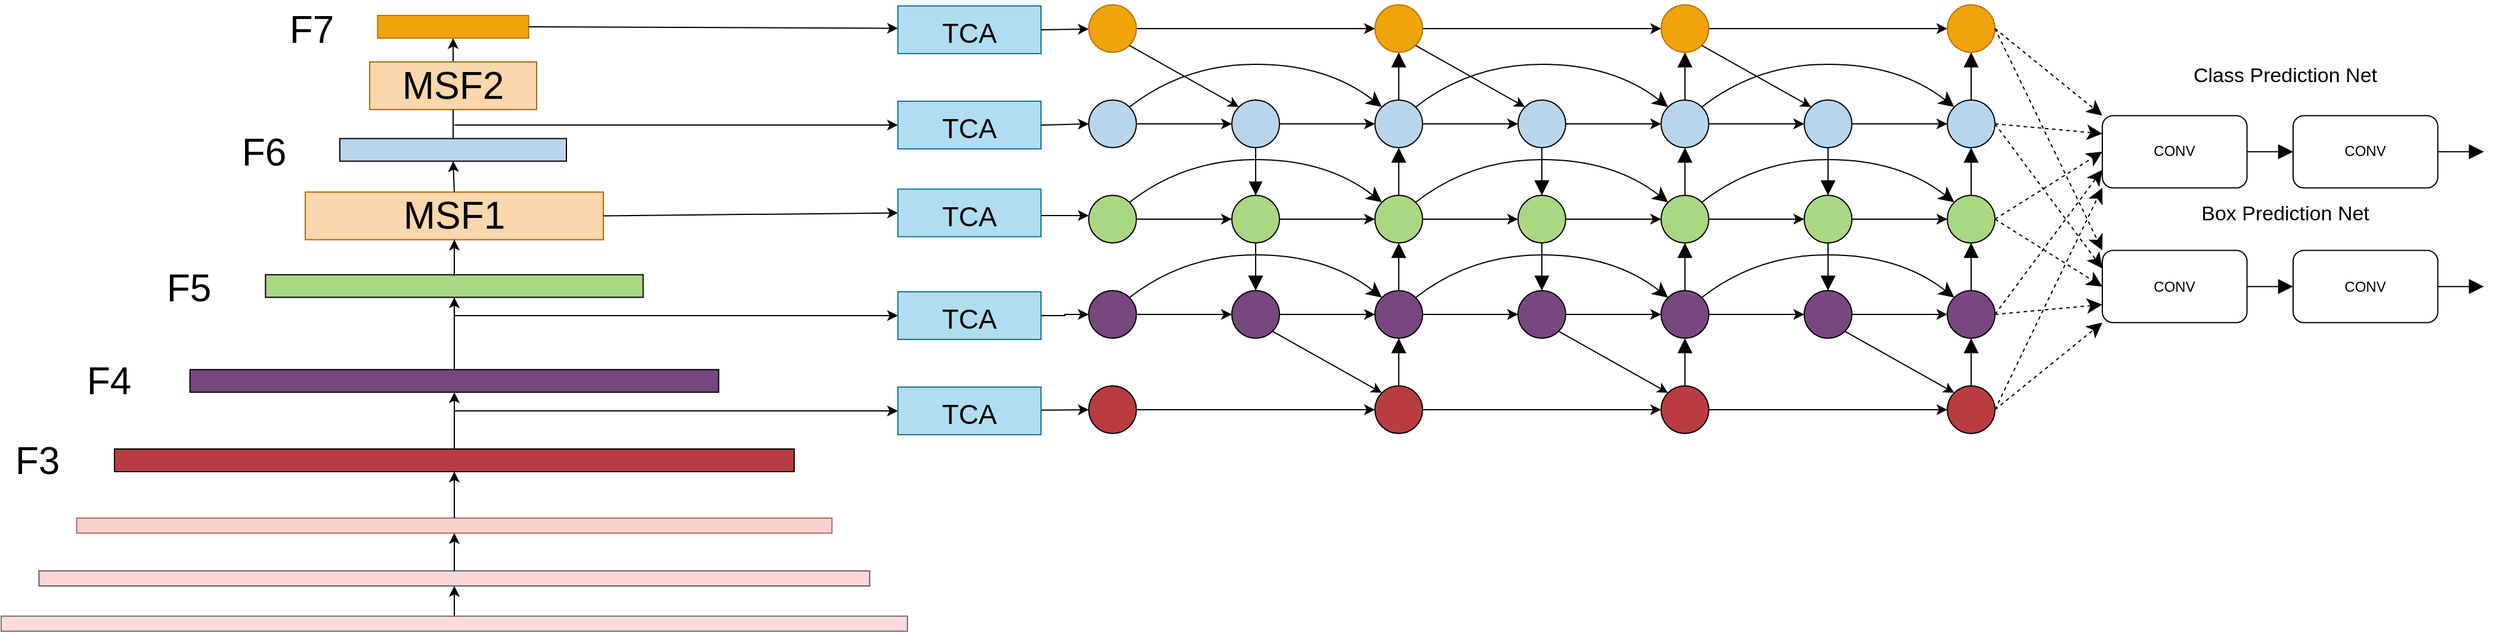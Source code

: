 <mxfile version="20.3.0" type="github">
  <diagram id="Q1lbnIge8eEQH-9hfLG9" name="第 1 页">
    <mxGraphModel dx="2391" dy="936" grid="1" gridSize="10" guides="1" tooltips="1" connect="1" arrows="1" fold="1" page="1" pageScale="1" pageWidth="827" pageHeight="1169" math="0" shadow="0">
      <root>
        <mxCell id="0" />
        <mxCell id="1" parent="0" />
        <mxCell id="cvBlU5H9bP7NT6LMKIig-16" style="edgeStyle=orthogonalEdgeStyle;rounded=0;orthogonalLoop=1;jettySize=auto;html=1;exitX=1;exitY=0.5;exitDx=0;exitDy=0;entryX=0;entryY=0.5;entryDx=0;entryDy=0;" parent="1" source="nWclfOt-MqA_zXtuq-44-1" target="nWclfOt-MqA_zXtuq-44-11" edge="1">
          <mxGeometry relative="1" as="geometry" />
        </mxCell>
        <mxCell id="nWclfOt-MqA_zXtuq-44-1" value="" style="ellipse;whiteSpace=wrap;html=1;aspect=fixed;fillColor=#f0a30a;fontColor=#000000;strokeColor=#BD7000;" parent="1" vertex="1">
          <mxGeometry x="372" y="143" width="40" height="40" as="geometry" />
        </mxCell>
        <mxCell id="cvBlU5H9bP7NT6LMKIig-19" style="edgeStyle=orthogonalEdgeStyle;rounded=0;orthogonalLoop=1;jettySize=auto;html=1;exitX=1;exitY=0.5;exitDx=0;exitDy=0;entryX=0;entryY=0.5;entryDx=0;entryDy=0;" parent="1" source="nWclfOt-MqA_zXtuq-44-2" target="nWclfOt-MqA_zXtuq-44-7" edge="1">
          <mxGeometry relative="1" as="geometry" />
        </mxCell>
        <mxCell id="nWclfOt-MqA_zXtuq-44-2" value="" style="ellipse;whiteSpace=wrap;html=1;aspect=fixed;fillColor=#B9D5EC;" parent="1" vertex="1">
          <mxGeometry x="372" y="223" width="40" height="40" as="geometry" />
        </mxCell>
        <mxCell id="cvBlU5H9bP7NT6LMKIig-25" style="edgeStyle=orthogonalEdgeStyle;rounded=0;orthogonalLoop=1;jettySize=auto;html=1;exitX=1;exitY=0.5;exitDx=0;exitDy=0;entryX=0;entryY=0.5;entryDx=0;entryDy=0;" parent="1" source="nWclfOt-MqA_zXtuq-44-3" target="nWclfOt-MqA_zXtuq-44-8" edge="1">
          <mxGeometry relative="1" as="geometry" />
        </mxCell>
        <mxCell id="nWclfOt-MqA_zXtuq-44-3" value="" style="ellipse;whiteSpace=wrap;html=1;aspect=fixed;fillColor=#ABD682;" parent="1" vertex="1">
          <mxGeometry x="372" y="303" width="40" height="40" as="geometry" />
        </mxCell>
        <mxCell id="cvBlU5H9bP7NT6LMKIig-31" style="edgeStyle=orthogonalEdgeStyle;rounded=0;orthogonalLoop=1;jettySize=auto;html=1;exitX=1;exitY=0.5;exitDx=0;exitDy=0;entryX=0;entryY=0.5;entryDx=0;entryDy=0;" parent="1" source="nWclfOt-MqA_zXtuq-44-4" target="nWclfOt-MqA_zXtuq-44-9" edge="1">
          <mxGeometry relative="1" as="geometry" />
        </mxCell>
        <mxCell id="nWclfOt-MqA_zXtuq-44-4" value="" style="ellipse;whiteSpace=wrap;html=1;aspect=fixed;fillColor=#78477F;" parent="1" vertex="1">
          <mxGeometry x="372" y="383" width="40" height="40" as="geometry" />
        </mxCell>
        <mxCell id="cvBlU5H9bP7NT6LMKIig-37" style="edgeStyle=orthogonalEdgeStyle;rounded=0;orthogonalLoop=1;jettySize=auto;html=1;exitX=1;exitY=0.5;exitDx=0;exitDy=0;entryX=0;entryY=0.5;entryDx=0;entryDy=0;" parent="1" source="nWclfOt-MqA_zXtuq-44-5" target="nWclfOt-MqA_zXtuq-44-15" edge="1">
          <mxGeometry relative="1" as="geometry" />
        </mxCell>
        <mxCell id="nWclfOt-MqA_zXtuq-44-5" value="" style="ellipse;whiteSpace=wrap;html=1;aspect=fixed;fillColor=#B93C40;" parent="1" vertex="1">
          <mxGeometry x="372" y="463" width="40" height="40" as="geometry" />
        </mxCell>
        <mxCell id="cvBlU5H9bP7NT6LMKIig-20" style="edgeStyle=orthogonalEdgeStyle;rounded=0;orthogonalLoop=1;jettySize=auto;html=1;exitX=1;exitY=0.5;exitDx=0;exitDy=0;entryX=0;entryY=0.5;entryDx=0;entryDy=0;" parent="1" source="nWclfOt-MqA_zXtuq-44-7" target="nWclfOt-MqA_zXtuq-44-12" edge="1">
          <mxGeometry relative="1" as="geometry" />
        </mxCell>
        <mxCell id="cvBlU5H9bP7NT6LMKIig-43" style="edgeStyle=orthogonalEdgeStyle;rounded=0;orthogonalLoop=1;jettySize=auto;html=1;exitX=0.5;exitY=1;exitDx=0;exitDy=0;entryX=0.5;entryY=0;entryDx=0;entryDy=0;endArrow=block;endFill=1;endSize=9;" parent="1" source="nWclfOt-MqA_zXtuq-44-7" target="nWclfOt-MqA_zXtuq-44-8" edge="1">
          <mxGeometry relative="1" as="geometry" />
        </mxCell>
        <mxCell id="nWclfOt-MqA_zXtuq-44-7" value="" style="ellipse;whiteSpace=wrap;html=1;aspect=fixed;fillColor=#B9D5EC;" parent="1" vertex="1">
          <mxGeometry x="492" y="223" width="40" height="40" as="geometry" />
        </mxCell>
        <mxCell id="cvBlU5H9bP7NT6LMKIig-26" style="edgeStyle=orthogonalEdgeStyle;rounded=0;orthogonalLoop=1;jettySize=auto;html=1;exitX=1;exitY=0.5;exitDx=0;exitDy=0;entryX=0;entryY=0.5;entryDx=0;entryDy=0;" parent="1" source="nWclfOt-MqA_zXtuq-44-8" target="nWclfOt-MqA_zXtuq-44-13" edge="1">
          <mxGeometry relative="1" as="geometry" />
        </mxCell>
        <mxCell id="cvBlU5H9bP7NT6LMKIig-44" style="edgeStyle=orthogonalEdgeStyle;rounded=0;orthogonalLoop=1;jettySize=auto;html=1;exitX=0.5;exitY=1;exitDx=0;exitDy=0;entryX=0.5;entryY=0;entryDx=0;entryDy=0;endArrow=block;endFill=1;endSize=10;" parent="1" source="nWclfOt-MqA_zXtuq-44-8" target="nWclfOt-MqA_zXtuq-44-9" edge="1">
          <mxGeometry relative="1" as="geometry" />
        </mxCell>
        <mxCell id="nWclfOt-MqA_zXtuq-44-8" value="" style="ellipse;whiteSpace=wrap;html=1;aspect=fixed;fillColor=#ABD682;" parent="1" vertex="1">
          <mxGeometry x="492" y="303" width="40" height="40" as="geometry" />
        </mxCell>
        <mxCell id="cvBlU5H9bP7NT6LMKIig-32" style="edgeStyle=orthogonalEdgeStyle;rounded=0;orthogonalLoop=1;jettySize=auto;html=1;exitX=1;exitY=0.5;exitDx=0;exitDy=0;entryX=0;entryY=0.5;entryDx=0;entryDy=0;" parent="1" source="nWclfOt-MqA_zXtuq-44-9" target="nWclfOt-MqA_zXtuq-44-14" edge="1">
          <mxGeometry relative="1" as="geometry" />
        </mxCell>
        <mxCell id="nWclfOt-MqA_zXtuq-44-9" value="" style="ellipse;whiteSpace=wrap;html=1;aspect=fixed;fillColor=#78477F;" parent="1" vertex="1">
          <mxGeometry x="492" y="383" width="40" height="40" as="geometry" />
        </mxCell>
        <mxCell id="cvBlU5H9bP7NT6LMKIig-17" style="edgeStyle=orthogonalEdgeStyle;rounded=0;orthogonalLoop=1;jettySize=auto;html=1;exitX=1;exitY=0.5;exitDx=0;exitDy=0;entryX=0;entryY=0.5;entryDx=0;entryDy=0;" parent="1" source="nWclfOt-MqA_zXtuq-44-11" target="nWclfOt-MqA_zXtuq-44-21" edge="1">
          <mxGeometry relative="1" as="geometry" />
        </mxCell>
        <mxCell id="nWclfOt-MqA_zXtuq-44-11" value="" style="ellipse;whiteSpace=wrap;html=1;aspect=fixed;fillColor=#f0a30a;fontColor=#000000;strokeColor=#BD7000;" parent="1" vertex="1">
          <mxGeometry x="612" y="143" width="40" height="40" as="geometry" />
        </mxCell>
        <mxCell id="cvBlU5H9bP7NT6LMKIig-21" style="edgeStyle=orthogonalEdgeStyle;rounded=0;orthogonalLoop=1;jettySize=auto;html=1;exitX=1;exitY=0.5;exitDx=0;exitDy=0;entryX=0;entryY=0.5;entryDx=0;entryDy=0;" parent="1" source="nWclfOt-MqA_zXtuq-44-12" target="nWclfOt-MqA_zXtuq-44-17" edge="1">
          <mxGeometry relative="1" as="geometry" />
        </mxCell>
        <mxCell id="cvBlU5H9bP7NT6LMKIig-62" style="edgeStyle=orthogonalEdgeStyle;rounded=0;orthogonalLoop=1;jettySize=auto;html=1;exitX=0.5;exitY=0;exitDx=0;exitDy=0;entryX=0.5;entryY=1;entryDx=0;entryDy=0;endArrow=block;endFill=1;endSize=10;" parent="1" source="nWclfOt-MqA_zXtuq-44-12" target="nWclfOt-MqA_zXtuq-44-11" edge="1">
          <mxGeometry relative="1" as="geometry" />
        </mxCell>
        <mxCell id="nWclfOt-MqA_zXtuq-44-12" value="" style="ellipse;whiteSpace=wrap;html=1;aspect=fixed;fillColor=#B9D5EC;" parent="1" vertex="1">
          <mxGeometry x="612" y="223" width="40" height="40" as="geometry" />
        </mxCell>
        <mxCell id="cvBlU5H9bP7NT6LMKIig-27" style="edgeStyle=orthogonalEdgeStyle;rounded=0;orthogonalLoop=1;jettySize=auto;html=1;exitX=1;exitY=0.5;exitDx=0;exitDy=0;entryX=0;entryY=0.5;entryDx=0;entryDy=0;" parent="1" source="nWclfOt-MqA_zXtuq-44-13" target="nWclfOt-MqA_zXtuq-44-18" edge="1">
          <mxGeometry relative="1" as="geometry" />
        </mxCell>
        <mxCell id="cvBlU5H9bP7NT6LMKIig-63" style="edgeStyle=orthogonalEdgeStyle;rounded=0;orthogonalLoop=1;jettySize=auto;html=1;exitX=0.5;exitY=0;exitDx=0;exitDy=0;entryX=0.5;entryY=1;entryDx=0;entryDy=0;endArrow=block;endFill=1;endSize=10;" parent="1" source="nWclfOt-MqA_zXtuq-44-13" target="nWclfOt-MqA_zXtuq-44-12" edge="1">
          <mxGeometry relative="1" as="geometry" />
        </mxCell>
        <mxCell id="nWclfOt-MqA_zXtuq-44-13" value="" style="ellipse;whiteSpace=wrap;html=1;aspect=fixed;fillColor=#ABD682;" parent="1" vertex="1">
          <mxGeometry x="612" y="303" width="40" height="40" as="geometry" />
        </mxCell>
        <mxCell id="cvBlU5H9bP7NT6LMKIig-33" style="edgeStyle=orthogonalEdgeStyle;rounded=0;orthogonalLoop=1;jettySize=auto;html=1;exitX=1;exitY=0.5;exitDx=0;exitDy=0;entryX=0;entryY=0.5;entryDx=0;entryDy=0;" parent="1" source="nWclfOt-MqA_zXtuq-44-14" target="nWclfOt-MqA_zXtuq-44-19" edge="1">
          <mxGeometry relative="1" as="geometry" />
        </mxCell>
        <mxCell id="cvBlU5H9bP7NT6LMKIig-64" style="edgeStyle=orthogonalEdgeStyle;rounded=0;orthogonalLoop=1;jettySize=auto;html=1;exitX=0.5;exitY=0;exitDx=0;exitDy=0;entryX=0.5;entryY=1;entryDx=0;entryDy=0;endArrow=block;endFill=1;endSize=10;" parent="1" source="nWclfOt-MqA_zXtuq-44-14" target="nWclfOt-MqA_zXtuq-44-13" edge="1">
          <mxGeometry relative="1" as="geometry" />
        </mxCell>
        <mxCell id="nWclfOt-MqA_zXtuq-44-14" value="" style="ellipse;whiteSpace=wrap;html=1;aspect=fixed;fillColor=#78477F;" parent="1" vertex="1">
          <mxGeometry x="612" y="383" width="40" height="40" as="geometry" />
        </mxCell>
        <mxCell id="cvBlU5H9bP7NT6LMKIig-38" style="edgeStyle=orthogonalEdgeStyle;rounded=0;orthogonalLoop=1;jettySize=auto;html=1;exitX=1;exitY=0.5;exitDx=0;exitDy=0;entryX=0;entryY=0.5;entryDx=0;entryDy=0;" parent="1" source="nWclfOt-MqA_zXtuq-44-15" target="nWclfOt-MqA_zXtuq-44-25" edge="1">
          <mxGeometry relative="1" as="geometry" />
        </mxCell>
        <mxCell id="cvBlU5H9bP7NT6LMKIig-65" style="edgeStyle=orthogonalEdgeStyle;rounded=0;orthogonalLoop=1;jettySize=auto;html=1;exitX=0.5;exitY=0;exitDx=0;exitDy=0;entryX=0.5;entryY=1;entryDx=0;entryDy=0;endArrow=block;endFill=1;endSize=10;" parent="1" source="nWclfOt-MqA_zXtuq-44-15" target="nWclfOt-MqA_zXtuq-44-14" edge="1">
          <mxGeometry relative="1" as="geometry" />
        </mxCell>
        <mxCell id="nWclfOt-MqA_zXtuq-44-15" value="" style="ellipse;whiteSpace=wrap;html=1;aspect=fixed;fillColor=#B93C40;" parent="1" vertex="1">
          <mxGeometry x="612" y="463" width="40" height="40" as="geometry" />
        </mxCell>
        <mxCell id="cvBlU5H9bP7NT6LMKIig-22" style="edgeStyle=orthogonalEdgeStyle;rounded=0;orthogonalLoop=1;jettySize=auto;html=1;exitX=1;exitY=0.5;exitDx=0;exitDy=0;entryX=0;entryY=0.5;entryDx=0;entryDy=0;" parent="1" source="nWclfOt-MqA_zXtuq-44-17" target="nWclfOt-MqA_zXtuq-44-22" edge="1">
          <mxGeometry relative="1" as="geometry" />
        </mxCell>
        <mxCell id="cvBlU5H9bP7NT6LMKIig-66" style="edgeStyle=orthogonalEdgeStyle;rounded=0;orthogonalLoop=1;jettySize=auto;html=1;exitX=0.5;exitY=1;exitDx=0;exitDy=0;entryX=0.5;entryY=0;entryDx=0;entryDy=0;endArrow=block;endFill=1;endSize=10;" parent="1" source="nWclfOt-MqA_zXtuq-44-17" target="nWclfOt-MqA_zXtuq-44-18" edge="1">
          <mxGeometry relative="1" as="geometry" />
        </mxCell>
        <mxCell id="nWclfOt-MqA_zXtuq-44-17" value="" style="ellipse;whiteSpace=wrap;html=1;aspect=fixed;fillColor=#B9D5EC;" parent="1" vertex="1">
          <mxGeometry x="732" y="223" width="40" height="40" as="geometry" />
        </mxCell>
        <mxCell id="cvBlU5H9bP7NT6LMKIig-28" style="edgeStyle=orthogonalEdgeStyle;rounded=0;orthogonalLoop=1;jettySize=auto;html=1;exitX=1;exitY=0.5;exitDx=0;exitDy=0;entryX=0;entryY=0.5;entryDx=0;entryDy=0;" parent="1" source="nWclfOt-MqA_zXtuq-44-18" target="nWclfOt-MqA_zXtuq-44-23" edge="1">
          <mxGeometry relative="1" as="geometry" />
        </mxCell>
        <mxCell id="cvBlU5H9bP7NT6LMKIig-67" style="edgeStyle=orthogonalEdgeStyle;rounded=0;orthogonalLoop=1;jettySize=auto;html=1;exitX=0.5;exitY=1;exitDx=0;exitDy=0;entryX=0.5;entryY=0;entryDx=0;entryDy=0;endArrow=block;endFill=1;endSize=10;" parent="1" source="nWclfOt-MqA_zXtuq-44-18" target="nWclfOt-MqA_zXtuq-44-19" edge="1">
          <mxGeometry relative="1" as="geometry" />
        </mxCell>
        <mxCell id="nWclfOt-MqA_zXtuq-44-18" value="" style="ellipse;whiteSpace=wrap;html=1;aspect=fixed;fillColor=#ABD682;" parent="1" vertex="1">
          <mxGeometry x="732" y="303" width="40" height="40" as="geometry" />
        </mxCell>
        <mxCell id="cvBlU5H9bP7NT6LMKIig-34" style="edgeStyle=orthogonalEdgeStyle;rounded=0;orthogonalLoop=1;jettySize=auto;html=1;exitX=1;exitY=0.5;exitDx=0;exitDy=0;entryX=0;entryY=0.5;entryDx=0;entryDy=0;" parent="1" source="nWclfOt-MqA_zXtuq-44-19" target="nWclfOt-MqA_zXtuq-44-24" edge="1">
          <mxGeometry relative="1" as="geometry" />
        </mxCell>
        <mxCell id="nWclfOt-MqA_zXtuq-44-19" value="" style="ellipse;whiteSpace=wrap;html=1;aspect=fixed;fillColor=#78477F;" parent="1" vertex="1">
          <mxGeometry x="732" y="383" width="40" height="40" as="geometry" />
        </mxCell>
        <mxCell id="cvBlU5H9bP7NT6LMKIig-18" style="edgeStyle=orthogonalEdgeStyle;rounded=0;orthogonalLoop=1;jettySize=auto;html=1;exitX=1;exitY=0.5;exitDx=0;exitDy=0;entryX=0;entryY=0.5;entryDx=0;entryDy=0;" parent="1" source="nWclfOt-MqA_zXtuq-44-21" target="nWclfOt-MqA_zXtuq-44-31" edge="1">
          <mxGeometry relative="1" as="geometry" />
        </mxCell>
        <mxCell id="nWclfOt-MqA_zXtuq-44-21" value="" style="ellipse;whiteSpace=wrap;html=1;aspect=fixed;fillColor=#f0a30a;fontColor=#000000;strokeColor=#BD7000;" parent="1" vertex="1">
          <mxGeometry x="852" y="143" width="40" height="40" as="geometry" />
        </mxCell>
        <mxCell id="cvBlU5H9bP7NT6LMKIig-23" style="edgeStyle=orthogonalEdgeStyle;rounded=0;orthogonalLoop=1;jettySize=auto;html=1;exitX=1;exitY=0.5;exitDx=0;exitDy=0;entryX=0;entryY=0.5;entryDx=0;entryDy=0;" parent="1" source="nWclfOt-MqA_zXtuq-44-22" target="nWclfOt-MqA_zXtuq-44-27" edge="1">
          <mxGeometry relative="1" as="geometry" />
        </mxCell>
        <mxCell id="cvBlU5H9bP7NT6LMKIig-77" style="edgeStyle=orthogonalEdgeStyle;rounded=0;orthogonalLoop=1;jettySize=auto;html=1;exitX=0.5;exitY=0;exitDx=0;exitDy=0;entryX=0.5;entryY=1;entryDx=0;entryDy=0;endArrow=block;endFill=1;endSize=10;" parent="1" source="nWclfOt-MqA_zXtuq-44-22" target="nWclfOt-MqA_zXtuq-44-21" edge="1">
          <mxGeometry relative="1" as="geometry" />
        </mxCell>
        <mxCell id="nWclfOt-MqA_zXtuq-44-22" value="" style="ellipse;whiteSpace=wrap;html=1;aspect=fixed;fillColor=#B9D5EC;" parent="1" vertex="1">
          <mxGeometry x="852" y="223" width="40" height="40" as="geometry" />
        </mxCell>
        <mxCell id="cvBlU5H9bP7NT6LMKIig-29" style="edgeStyle=orthogonalEdgeStyle;rounded=0;orthogonalLoop=1;jettySize=auto;html=1;exitX=1;exitY=0.5;exitDx=0;exitDy=0;entryX=0;entryY=0.5;entryDx=0;entryDy=0;" parent="1" source="nWclfOt-MqA_zXtuq-44-23" target="nWclfOt-MqA_zXtuq-44-28" edge="1">
          <mxGeometry relative="1" as="geometry" />
        </mxCell>
        <mxCell id="cvBlU5H9bP7NT6LMKIig-68" style="edgeStyle=orthogonalEdgeStyle;rounded=0;orthogonalLoop=1;jettySize=auto;html=1;exitX=0.5;exitY=0;exitDx=0;exitDy=0;entryX=0.5;entryY=1;entryDx=0;entryDy=0;endArrow=block;endFill=1;endSize=10;" parent="1" source="nWclfOt-MqA_zXtuq-44-23" target="nWclfOt-MqA_zXtuq-44-22" edge="1">
          <mxGeometry relative="1" as="geometry" />
        </mxCell>
        <mxCell id="nWclfOt-MqA_zXtuq-44-23" value="" style="ellipse;whiteSpace=wrap;html=1;aspect=fixed;fillColor=#ABD682;" parent="1" vertex="1">
          <mxGeometry x="852" y="303" width="40" height="40" as="geometry" />
        </mxCell>
        <mxCell id="cvBlU5H9bP7NT6LMKIig-35" style="edgeStyle=orthogonalEdgeStyle;rounded=0;orthogonalLoop=1;jettySize=auto;html=1;exitX=1;exitY=0.5;exitDx=0;exitDy=0;entryX=0;entryY=0.5;entryDx=0;entryDy=0;" parent="1" source="nWclfOt-MqA_zXtuq-44-24" target="nWclfOt-MqA_zXtuq-44-29" edge="1">
          <mxGeometry relative="1" as="geometry" />
        </mxCell>
        <mxCell id="cvBlU5H9bP7NT6LMKIig-69" style="edgeStyle=orthogonalEdgeStyle;rounded=0;orthogonalLoop=1;jettySize=auto;html=1;exitX=0.5;exitY=0;exitDx=0;exitDy=0;entryX=0.5;entryY=1;entryDx=0;entryDy=0;endArrow=block;endFill=1;endSize=10;" parent="1" source="nWclfOt-MqA_zXtuq-44-24" target="nWclfOt-MqA_zXtuq-44-23" edge="1">
          <mxGeometry relative="1" as="geometry" />
        </mxCell>
        <mxCell id="nWclfOt-MqA_zXtuq-44-24" value="" style="ellipse;whiteSpace=wrap;html=1;aspect=fixed;fillColor=#78477F;" parent="1" vertex="1">
          <mxGeometry x="852" y="383" width="40" height="40" as="geometry" />
        </mxCell>
        <mxCell id="cvBlU5H9bP7NT6LMKIig-39" style="edgeStyle=orthogonalEdgeStyle;rounded=0;orthogonalLoop=1;jettySize=auto;html=1;exitX=1;exitY=0.5;exitDx=0;exitDy=0;entryX=0;entryY=0.5;entryDx=0;entryDy=0;" parent="1" source="nWclfOt-MqA_zXtuq-44-25" target="nWclfOt-MqA_zXtuq-44-35" edge="1">
          <mxGeometry relative="1" as="geometry" />
        </mxCell>
        <mxCell id="cvBlU5H9bP7NT6LMKIig-70" style="edgeStyle=orthogonalEdgeStyle;rounded=0;orthogonalLoop=1;jettySize=auto;html=1;exitX=0.5;exitY=0;exitDx=0;exitDy=0;entryX=0.5;entryY=1;entryDx=0;entryDy=0;endArrow=block;endFill=1;endSize=10;" parent="1" source="nWclfOt-MqA_zXtuq-44-25" target="nWclfOt-MqA_zXtuq-44-24" edge="1">
          <mxGeometry relative="1" as="geometry" />
        </mxCell>
        <mxCell id="nWclfOt-MqA_zXtuq-44-25" value="" style="ellipse;whiteSpace=wrap;html=1;aspect=fixed;fillColor=#B93C40;" parent="1" vertex="1">
          <mxGeometry x="852" y="463" width="40" height="40" as="geometry" />
        </mxCell>
        <mxCell id="cvBlU5H9bP7NT6LMKIig-24" style="edgeStyle=orthogonalEdgeStyle;rounded=0;orthogonalLoop=1;jettySize=auto;html=1;exitX=1;exitY=0.5;exitDx=0;exitDy=0;entryX=0;entryY=0.5;entryDx=0;entryDy=0;" parent="1" source="nWclfOt-MqA_zXtuq-44-27" target="nWclfOt-MqA_zXtuq-44-32" edge="1">
          <mxGeometry relative="1" as="geometry" />
        </mxCell>
        <mxCell id="cvBlU5H9bP7NT6LMKIig-71" style="edgeStyle=orthogonalEdgeStyle;rounded=0;orthogonalLoop=1;jettySize=auto;html=1;exitX=0.5;exitY=1;exitDx=0;exitDy=0;entryX=0.5;entryY=0;entryDx=0;entryDy=0;endArrow=block;endFill=1;endSize=10;" parent="1" source="nWclfOt-MqA_zXtuq-44-27" target="nWclfOt-MqA_zXtuq-44-28" edge="1">
          <mxGeometry relative="1" as="geometry" />
        </mxCell>
        <mxCell id="nWclfOt-MqA_zXtuq-44-27" value="" style="ellipse;whiteSpace=wrap;html=1;aspect=fixed;fillColor=#B9D5EC;" parent="1" vertex="1">
          <mxGeometry x="972" y="223" width="40" height="40" as="geometry" />
        </mxCell>
        <mxCell id="cvBlU5H9bP7NT6LMKIig-30" style="edgeStyle=orthogonalEdgeStyle;rounded=0;orthogonalLoop=1;jettySize=auto;html=1;exitX=1;exitY=0.5;exitDx=0;exitDy=0;entryX=0;entryY=0.5;entryDx=0;entryDy=0;" parent="1" source="nWclfOt-MqA_zXtuq-44-28" target="nWclfOt-MqA_zXtuq-44-33" edge="1">
          <mxGeometry relative="1" as="geometry" />
        </mxCell>
        <mxCell id="cvBlU5H9bP7NT6LMKIig-72" style="edgeStyle=orthogonalEdgeStyle;rounded=0;orthogonalLoop=1;jettySize=auto;html=1;exitX=0.5;exitY=1;exitDx=0;exitDy=0;entryX=0.5;entryY=0;entryDx=0;entryDy=0;endArrow=block;endFill=1;endSize=10;" parent="1" source="nWclfOt-MqA_zXtuq-44-28" target="nWclfOt-MqA_zXtuq-44-29" edge="1">
          <mxGeometry relative="1" as="geometry" />
        </mxCell>
        <mxCell id="nWclfOt-MqA_zXtuq-44-28" value="" style="ellipse;whiteSpace=wrap;html=1;aspect=fixed;fillColor=#ABD682;" parent="1" vertex="1">
          <mxGeometry x="972" y="303" width="40" height="40" as="geometry" />
        </mxCell>
        <mxCell id="cvBlU5H9bP7NT6LMKIig-36" style="edgeStyle=orthogonalEdgeStyle;rounded=0;orthogonalLoop=1;jettySize=auto;html=1;exitX=1;exitY=0.5;exitDx=0;exitDy=0;entryX=0;entryY=0.5;entryDx=0;entryDy=0;" parent="1" source="nWclfOt-MqA_zXtuq-44-29" target="nWclfOt-MqA_zXtuq-44-34" edge="1">
          <mxGeometry relative="1" as="geometry" />
        </mxCell>
        <mxCell id="nWclfOt-MqA_zXtuq-44-29" value="" style="ellipse;whiteSpace=wrap;html=1;aspect=fixed;fillColor=#78477F;" parent="1" vertex="1">
          <mxGeometry x="972" y="383" width="40" height="40" as="geometry" />
        </mxCell>
        <mxCell id="nWclfOt-MqA_zXtuq-44-31" value="" style="ellipse;whiteSpace=wrap;html=1;aspect=fixed;fillColor=#f0a30a;fontColor=#000000;strokeColor=#BD7000;" parent="1" vertex="1">
          <mxGeometry x="1092" y="143" width="40" height="40" as="geometry" />
        </mxCell>
        <mxCell id="cvBlU5H9bP7NT6LMKIig-76" style="edgeStyle=orthogonalEdgeStyle;rounded=0;orthogonalLoop=1;jettySize=auto;html=1;exitX=0.5;exitY=0;exitDx=0;exitDy=0;entryX=0.5;entryY=1;entryDx=0;entryDy=0;endArrow=block;endFill=1;endSize=10;" parent="1" source="nWclfOt-MqA_zXtuq-44-32" target="nWclfOt-MqA_zXtuq-44-31" edge="1">
          <mxGeometry relative="1" as="geometry" />
        </mxCell>
        <mxCell id="nWclfOt-MqA_zXtuq-44-32" value="" style="ellipse;whiteSpace=wrap;html=1;aspect=fixed;fillColor=#B9D5EC;" parent="1" vertex="1">
          <mxGeometry x="1092" y="223" width="40" height="40" as="geometry" />
        </mxCell>
        <mxCell id="cvBlU5H9bP7NT6LMKIig-75" style="edgeStyle=orthogonalEdgeStyle;rounded=0;orthogonalLoop=1;jettySize=auto;html=1;exitX=0.5;exitY=0;exitDx=0;exitDy=0;entryX=0.5;entryY=1;entryDx=0;entryDy=0;endArrow=block;endFill=1;endSize=10;" parent="1" source="nWclfOt-MqA_zXtuq-44-33" target="nWclfOt-MqA_zXtuq-44-32" edge="1">
          <mxGeometry relative="1" as="geometry" />
        </mxCell>
        <mxCell id="nWclfOt-MqA_zXtuq-44-33" value="" style="ellipse;whiteSpace=wrap;html=1;aspect=fixed;fillColor=#ABD682;" parent="1" vertex="1">
          <mxGeometry x="1092" y="303" width="40" height="40" as="geometry" />
        </mxCell>
        <mxCell id="cvBlU5H9bP7NT6LMKIig-74" style="edgeStyle=orthogonalEdgeStyle;rounded=0;orthogonalLoop=1;jettySize=auto;html=1;exitX=0.5;exitY=0;exitDx=0;exitDy=0;entryX=0.5;entryY=1;entryDx=0;entryDy=0;endArrow=block;endFill=1;endSize=10;" parent="1" source="nWclfOt-MqA_zXtuq-44-34" target="nWclfOt-MqA_zXtuq-44-33" edge="1">
          <mxGeometry relative="1" as="geometry" />
        </mxCell>
        <mxCell id="nWclfOt-MqA_zXtuq-44-34" value="" style="ellipse;whiteSpace=wrap;html=1;aspect=fixed;fillColor=#78477F;" parent="1" vertex="1">
          <mxGeometry x="1092" y="383" width="40" height="40" as="geometry" />
        </mxCell>
        <mxCell id="cvBlU5H9bP7NT6LMKIig-73" style="edgeStyle=orthogonalEdgeStyle;rounded=0;orthogonalLoop=1;jettySize=auto;html=1;exitX=0.5;exitY=0;exitDx=0;exitDy=0;entryX=0.5;entryY=1;entryDx=0;entryDy=0;endArrow=block;endFill=1;endSize=10;" parent="1" source="nWclfOt-MqA_zXtuq-44-35" target="nWclfOt-MqA_zXtuq-44-34" edge="1">
          <mxGeometry relative="1" as="geometry" />
        </mxCell>
        <mxCell id="nWclfOt-MqA_zXtuq-44-35" value="" style="ellipse;whiteSpace=wrap;html=1;aspect=fixed;fillColor=#B93C40;" parent="1" vertex="1">
          <mxGeometry x="1092" y="463" width="40" height="40" as="geometry" />
        </mxCell>
        <mxCell id="nWclfOt-MqA_zXtuq-44-38" value="" style="rounded=0;whiteSpace=wrap;html=1;fillColor=#ffcccc;strokeColor=#36393d;opacity=70;" parent="1" vertex="1">
          <mxGeometry x="-540" y="656.333" width="760.0" height="12.667" as="geometry" />
        </mxCell>
        <mxCell id="nWclfOt-MqA_zXtuq-44-39" value="" style="rounded=0;whiteSpace=wrap;html=1;fillColor=#ffcccc;strokeColor=#36393d;opacity=80;" parent="1" vertex="1">
          <mxGeometry x="-508.333" y="618.333" width="696.667" height="12.667" as="geometry" />
        </mxCell>
        <mxCell id="cvBlU5H9bP7NT6LMKIig-7" style="edgeStyle=orthogonalEdgeStyle;rounded=0;orthogonalLoop=1;jettySize=auto;html=1;exitX=0.5;exitY=0;exitDx=0;exitDy=0;entryX=0.5;entryY=1;entryDx=0;entryDy=0;" parent="1" source="nWclfOt-MqA_zXtuq-44-38" target="nWclfOt-MqA_zXtuq-44-39" edge="1">
          <mxGeometry relative="1" as="geometry" />
        </mxCell>
        <mxCell id="nWclfOt-MqA_zXtuq-44-40" value="" style="rounded=0;whiteSpace=wrap;html=1;fillColor=#f8cecc;strokeColor=#b85450;opacity=90;" parent="1" vertex="1">
          <mxGeometry x="-476.667" y="574.0" width="633.333" height="12.667" as="geometry" />
        </mxCell>
        <mxCell id="cvBlU5H9bP7NT6LMKIig-8" style="edgeStyle=orthogonalEdgeStyle;rounded=0;orthogonalLoop=1;jettySize=auto;html=1;exitX=0.5;exitY=0;exitDx=0;exitDy=0;entryX=0.5;entryY=1;entryDx=0;entryDy=0;" parent="1" source="nWclfOt-MqA_zXtuq-44-39" target="nWclfOt-MqA_zXtuq-44-40" edge="1">
          <mxGeometry relative="1" as="geometry" />
        </mxCell>
        <mxCell id="cvBlU5H9bP7NT6LMKIig-1" value="" style="rounded=0;whiteSpace=wrap;html=1;fillColor=#B93C40;" parent="1" vertex="1">
          <mxGeometry x="-445" y="516.0" width="570" height="19" as="geometry" />
        </mxCell>
        <mxCell id="cvBlU5H9bP7NT6LMKIig-9" style="edgeStyle=orthogonalEdgeStyle;rounded=0;orthogonalLoop=1;jettySize=auto;html=1;exitX=0.5;exitY=0;exitDx=0;exitDy=0;entryX=0.5;entryY=1;entryDx=0;entryDy=0;" parent="1" source="nWclfOt-MqA_zXtuq-44-40" target="cvBlU5H9bP7NT6LMKIig-1" edge="1">
          <mxGeometry relative="1" as="geometry" />
        </mxCell>
        <mxCell id="Bp43vK4bqEzWUO-9c9ua-55" value="" style="edgeStyle=orthogonalEdgeStyle;rounded=0;orthogonalLoop=1;jettySize=auto;html=1;fontSize=32;fontColor=#000000;" parent="1" source="cvBlU5H9bP7NT6LMKIig-2" target="Bp43vK4bqEzWUO-9c9ua-34" edge="1">
          <mxGeometry relative="1" as="geometry" />
        </mxCell>
        <mxCell id="cvBlU5H9bP7NT6LMKIig-2" value="" style="rounded=0;whiteSpace=wrap;html=1;fillColor=#78477F;" parent="1" vertex="1">
          <mxGeometry x="-381.667" y="449.333" width="443.333" height="19" as="geometry" />
        </mxCell>
        <mxCell id="cvBlU5H9bP7NT6LMKIig-10" style="edgeStyle=orthogonalEdgeStyle;rounded=0;orthogonalLoop=1;jettySize=auto;html=1;exitX=0.5;exitY=0;exitDx=0;exitDy=0;entryX=0.5;entryY=1;entryDx=0;entryDy=0;" parent="1" source="cvBlU5H9bP7NT6LMKIig-1" target="cvBlU5H9bP7NT6LMKIig-2" edge="1">
          <mxGeometry relative="1" as="geometry" />
        </mxCell>
        <mxCell id="cvBlU5H9bP7NT6LMKIig-3" value="" style="rounded=0;whiteSpace=wrap;html=1;fillColor=#ABD682;" parent="1" vertex="1">
          <mxGeometry x="-318.333" y="369.667" width="316.667" height="19" as="geometry" />
        </mxCell>
        <mxCell id="cvBlU5H9bP7NT6LMKIig-11" style="edgeStyle=orthogonalEdgeStyle;rounded=0;orthogonalLoop=1;jettySize=auto;html=1;exitX=0.5;exitY=0;exitDx=0;exitDy=0;entryX=0.5;entryY=1;entryDx=0;entryDy=0;" parent="1" source="cvBlU5H9bP7NT6LMKIig-2" target="cvBlU5H9bP7NT6LMKIig-3" edge="1">
          <mxGeometry relative="1" as="geometry" />
        </mxCell>
        <mxCell id="Bp43vK4bqEzWUO-9c9ua-33" value="" style="edgeStyle=orthogonalEdgeStyle;rounded=0;orthogonalLoop=1;jettySize=auto;html=1;fontSize=32;fontColor=#000000;startArrow=none;" parent="1" source="Bp43vK4bqEzWUO-9c9ua-40" target="cvBlU5H9bP7NT6LMKIig-5" edge="1">
          <mxGeometry relative="1" as="geometry" />
        </mxCell>
        <mxCell id="cvBlU5H9bP7NT6LMKIig-4" value="" style="rounded=0;whiteSpace=wrap;html=1;fillColor=#B9D5EC;" parent="1" vertex="1">
          <mxGeometry x="-256" y="255.333" width="190.0" height="19" as="geometry" />
        </mxCell>
        <mxCell id="cvBlU5H9bP7NT6LMKIig-5" value="" style="rounded=0;whiteSpace=wrap;html=1;fillColor=#f0a30a;fontColor=#000000;strokeColor=#BD7000;" parent="1" vertex="1">
          <mxGeometry x="-224.333" y="152" width="126.667" height="19" as="geometry" />
        </mxCell>
        <mxCell id="cvBlU5H9bP7NT6LMKIig-41" value="" style="endArrow=classic;html=1;rounded=0;exitX=1;exitY=1;exitDx=0;exitDy=0;entryX=0;entryY=0;entryDx=0;entryDy=0;" parent="1" source="nWclfOt-MqA_zXtuq-44-9" target="nWclfOt-MqA_zXtuq-44-15" edge="1">
          <mxGeometry width="50" height="50" relative="1" as="geometry">
            <mxPoint x="322" y="453" as="sourcePoint" />
            <mxPoint x="602" y="473" as="targetPoint" />
          </mxGeometry>
        </mxCell>
        <mxCell id="cvBlU5H9bP7NT6LMKIig-42" value="" style="endArrow=classic;html=1;rounded=0;exitX=1;exitY=1;exitDx=0;exitDy=0;entryX=0;entryY=0;entryDx=0;entryDy=0;" parent="1" source="nWclfOt-MqA_zXtuq-44-19" target="nWclfOt-MqA_zXtuq-44-25" edge="1">
          <mxGeometry width="50" height="50" relative="1" as="geometry">
            <mxPoint x="782" y="488" as="sourcePoint" />
            <mxPoint x="862" y="568" as="targetPoint" />
          </mxGeometry>
        </mxCell>
        <mxCell id="cvBlU5H9bP7NT6LMKIig-57" value="" style="endArrow=classic;html=1;rounded=0;exitX=1;exitY=1;exitDx=0;exitDy=0;entryX=0;entryY=0;entryDx=0;entryDy=0;" parent="1" source="nWclfOt-MqA_zXtuq-44-29" target="nWclfOt-MqA_zXtuq-44-35" edge="1">
          <mxGeometry width="50" height="50" relative="1" as="geometry">
            <mxPoint x="782" y="413" as="sourcePoint" />
            <mxPoint x="862" y="493" as="targetPoint" />
          </mxGeometry>
        </mxCell>
        <mxCell id="cvBlU5H9bP7NT6LMKIig-61" value="" style="endArrow=classic;html=1;rounded=0;entryX=0;entryY=0.5;entryDx=0;entryDy=0;startArrow=none;" parent="1" source="Bp43vK4bqEzWUO-9c9ua-24" target="nWclfOt-MqA_zXtuq-44-5" edge="1">
          <mxGeometry width="50" height="50" relative="1" as="geometry">
            <mxPoint x="-98" y="484" as="sourcePoint" />
            <mxPoint x="252" y="483" as="targetPoint" />
          </mxGeometry>
        </mxCell>
        <mxCell id="cvBlU5H9bP7NT6LMKIig-79" value="" style="endArrow=classic;html=1;rounded=0;exitX=1;exitY=1;exitDx=0;exitDy=0;entryX=0;entryY=0;entryDx=0;entryDy=0;" parent="1" source="nWclfOt-MqA_zXtuq-44-21" target="nWclfOt-MqA_zXtuq-44-27" edge="1">
          <mxGeometry width="50" height="50" relative="1" as="geometry">
            <mxPoint x="776.142" y="427.142" as="sourcePoint" />
            <mxPoint x="867.858" y="478.858" as="targetPoint" />
          </mxGeometry>
        </mxCell>
        <mxCell id="cvBlU5H9bP7NT6LMKIig-80" value="" style="endArrow=classic;html=1;rounded=0;exitX=1;exitY=1;exitDx=0;exitDy=0;entryX=0;entryY=0;entryDx=0;entryDy=0;" parent="1" source="nWclfOt-MqA_zXtuq-44-11" target="nWclfOt-MqA_zXtuq-44-17" edge="1">
          <mxGeometry width="50" height="50" relative="1" as="geometry">
            <mxPoint x="786.142" y="437.142" as="sourcePoint" />
            <mxPoint x="877.858" y="488.858" as="targetPoint" />
          </mxGeometry>
        </mxCell>
        <mxCell id="cvBlU5H9bP7NT6LMKIig-81" value="" style="endArrow=classic;html=1;rounded=0;exitX=1;exitY=1;exitDx=0;exitDy=0;entryX=0;entryY=0;entryDx=0;entryDy=0;" parent="1" source="nWclfOt-MqA_zXtuq-44-1" target="nWclfOt-MqA_zXtuq-44-7" edge="1">
          <mxGeometry width="50" height="50" relative="1" as="geometry">
            <mxPoint x="796.142" y="447.142" as="sourcePoint" />
            <mxPoint x="887.858" y="498.858" as="targetPoint" />
          </mxGeometry>
        </mxCell>
        <mxCell id="cvBlU5H9bP7NT6LMKIig-83" value="" style="curved=1;endArrow=classic;html=1;rounded=0;endSize=10;exitX=1;exitY=0;exitDx=0;exitDy=0;entryX=0;entryY=0;entryDx=0;entryDy=0;" parent="1" source="nWclfOt-MqA_zXtuq-44-2" target="nWclfOt-MqA_zXtuq-44-12" edge="1">
          <mxGeometry width="50" height="50" relative="1" as="geometry">
            <mxPoint x="152" y="453" as="sourcePoint" />
            <mxPoint x="202" y="403" as="targetPoint" />
            <Array as="points">
              <mxPoint x="452" y="193" />
              <mxPoint x="572" y="193" />
            </Array>
          </mxGeometry>
        </mxCell>
        <mxCell id="cvBlU5H9bP7NT6LMKIig-84" value="" style="curved=1;endArrow=classic;html=1;rounded=0;endSize=10;exitX=1;exitY=0;exitDx=0;exitDy=0;entryX=0;entryY=0;entryDx=0;entryDy=0;" parent="1" edge="1">
          <mxGeometry width="50" height="50" relative="1" as="geometry">
            <mxPoint x="406.142" y="308.858" as="sourcePoint" />
            <mxPoint x="617.858" y="308.858" as="targetPoint" />
            <Array as="points">
              <mxPoint x="452" y="273" />
              <mxPoint x="572" y="273" />
            </Array>
          </mxGeometry>
        </mxCell>
        <mxCell id="cvBlU5H9bP7NT6LMKIig-85" value="" style="curved=1;endArrow=classic;html=1;rounded=0;endSize=10;exitX=1;exitY=0;exitDx=0;exitDy=0;entryX=0;entryY=0;entryDx=0;entryDy=0;" parent="1" edge="1">
          <mxGeometry width="50" height="50" relative="1" as="geometry">
            <mxPoint x="406.142" y="388.858" as="sourcePoint" />
            <mxPoint x="617.858" y="388.858" as="targetPoint" />
            <Array as="points">
              <mxPoint x="452" y="353" />
              <mxPoint x="572" y="353" />
            </Array>
          </mxGeometry>
        </mxCell>
        <mxCell id="cvBlU5H9bP7NT6LMKIig-86" value="" style="curved=1;endArrow=classic;html=1;rounded=0;endSize=10;exitX=1;exitY=0;exitDx=0;exitDy=0;entryX=0;entryY=0;entryDx=0;entryDy=0;" parent="1" edge="1">
          <mxGeometry width="50" height="50" relative="1" as="geometry">
            <mxPoint x="646.142" y="228.858" as="sourcePoint" />
            <mxPoint x="857.858" y="228.858" as="targetPoint" />
            <Array as="points">
              <mxPoint x="692" y="193" />
              <mxPoint x="812" y="193" />
            </Array>
          </mxGeometry>
        </mxCell>
        <mxCell id="cvBlU5H9bP7NT6LMKIig-87" value="" style="curved=1;endArrow=classic;html=1;rounded=0;endSize=10;exitX=1;exitY=0;exitDx=0;exitDy=0;entryX=0;entryY=0;entryDx=0;entryDy=0;" parent="1" edge="1">
          <mxGeometry width="50" height="50" relative="1" as="geometry">
            <mxPoint x="886.142" y="228.858" as="sourcePoint" />
            <mxPoint x="1097.858" y="228.858" as="targetPoint" />
            <Array as="points">
              <mxPoint x="932" y="193" />
              <mxPoint x="1052" y="193" />
            </Array>
          </mxGeometry>
        </mxCell>
        <mxCell id="cvBlU5H9bP7NT6LMKIig-88" value="" style="curved=1;endArrow=classic;html=1;rounded=0;endSize=10;exitX=1;exitY=0;exitDx=0;exitDy=0;entryX=0;entryY=0;entryDx=0;entryDy=0;" parent="1" edge="1">
          <mxGeometry width="50" height="50" relative="1" as="geometry">
            <mxPoint x="646.142" y="308.858" as="sourcePoint" />
            <mxPoint x="857.858" y="308.858" as="targetPoint" />
            <Array as="points">
              <mxPoint x="692" y="273" />
              <mxPoint x="812" y="273" />
            </Array>
          </mxGeometry>
        </mxCell>
        <mxCell id="cvBlU5H9bP7NT6LMKIig-89" value="" style="curved=1;endArrow=classic;html=1;rounded=0;endSize=10;exitX=1;exitY=0;exitDx=0;exitDy=0;entryX=0;entryY=0;entryDx=0;entryDy=0;" parent="1" edge="1">
          <mxGeometry width="50" height="50" relative="1" as="geometry">
            <mxPoint x="886.142" y="308.858" as="sourcePoint" />
            <mxPoint x="1097.858" y="308.858" as="targetPoint" />
            <Array as="points">
              <mxPoint x="932" y="273" />
              <mxPoint x="1052" y="273" />
            </Array>
          </mxGeometry>
        </mxCell>
        <mxCell id="cvBlU5H9bP7NT6LMKIig-90" value="" style="curved=1;endArrow=classic;html=1;rounded=0;endSize=10;exitX=1;exitY=0;exitDx=0;exitDy=0;entryX=0;entryY=0;entryDx=0;entryDy=0;" parent="1" edge="1">
          <mxGeometry width="50" height="50" relative="1" as="geometry">
            <mxPoint x="646.142" y="388.858" as="sourcePoint" />
            <mxPoint x="857.858" y="388.858" as="targetPoint" />
            <Array as="points">
              <mxPoint x="692" y="353" />
              <mxPoint x="812" y="353" />
            </Array>
          </mxGeometry>
        </mxCell>
        <mxCell id="cvBlU5H9bP7NT6LMKIig-91" value="" style="curved=1;endArrow=classic;html=1;rounded=0;endSize=10;exitX=1;exitY=0;exitDx=0;exitDy=0;entryX=0;entryY=0;entryDx=0;entryDy=0;" parent="1" edge="1">
          <mxGeometry width="50" height="50" relative="1" as="geometry">
            <mxPoint x="886.142" y="388.858" as="sourcePoint" />
            <mxPoint x="1097.858" y="388.858" as="targetPoint" />
            <Array as="points">
              <mxPoint x="932" y="353" />
              <mxPoint x="1052" y="353" />
            </Array>
          </mxGeometry>
        </mxCell>
        <mxCell id="cvBlU5H9bP7NT6LMKIig-95" style="edgeStyle=orthogonalEdgeStyle;rounded=0;orthogonalLoop=1;jettySize=auto;html=1;exitX=1;exitY=0.5;exitDx=0;exitDy=0;entryX=0;entryY=0.5;entryDx=0;entryDy=0;endArrow=block;endFill=1;endSize=10;" parent="1" source="cvBlU5H9bP7NT6LMKIig-92" target="cvBlU5H9bP7NT6LMKIig-94" edge="1">
          <mxGeometry relative="1" as="geometry" />
        </mxCell>
        <mxCell id="cvBlU5H9bP7NT6LMKIig-92" value="CONV" style="rounded=1;whiteSpace=wrap;html=1;fillColor=none;" parent="1" vertex="1">
          <mxGeometry x="1222" y="236.08" width="121.34" height="60.67" as="geometry" />
        </mxCell>
        <mxCell id="cvBlU5H9bP7NT6LMKIig-112" style="edgeStyle=orthogonalEdgeStyle;rounded=0;orthogonalLoop=1;jettySize=auto;html=1;exitX=1;exitY=0.5;exitDx=0;exitDy=0;endArrow=block;endFill=1;endSize=10;" parent="1" source="cvBlU5H9bP7NT6LMKIig-94" edge="1">
          <mxGeometry relative="1" as="geometry">
            <mxPoint x="1542" y="266.765" as="targetPoint" />
          </mxGeometry>
        </mxCell>
        <mxCell id="cvBlU5H9bP7NT6LMKIig-94" value="CONV" style="rounded=1;whiteSpace=wrap;html=1;fillColor=none;" parent="1" vertex="1">
          <mxGeometry x="1382" y="236.08" width="121.34" height="60.67" as="geometry" />
        </mxCell>
        <mxCell id="cvBlU5H9bP7NT6LMKIig-96" style="edgeStyle=orthogonalEdgeStyle;rounded=0;orthogonalLoop=1;jettySize=auto;html=1;exitX=1;exitY=0.5;exitDx=0;exitDy=0;entryX=0;entryY=0.5;entryDx=0;entryDy=0;endArrow=block;endFill=1;endSize=10;" parent="1" source="cvBlU5H9bP7NT6LMKIig-97" target="cvBlU5H9bP7NT6LMKIig-98" edge="1">
          <mxGeometry relative="1" as="geometry" />
        </mxCell>
        <mxCell id="cvBlU5H9bP7NT6LMKIig-97" value="CONV" style="rounded=1;whiteSpace=wrap;html=1;fillColor=none;" parent="1" vertex="1">
          <mxGeometry x="1222" y="349.25" width="121.34" height="60.67" as="geometry" />
        </mxCell>
        <mxCell id="cvBlU5H9bP7NT6LMKIig-113" style="edgeStyle=orthogonalEdgeStyle;rounded=0;orthogonalLoop=1;jettySize=auto;html=1;exitX=1;exitY=0.5;exitDx=0;exitDy=0;endArrow=block;endFill=1;endSize=10;" parent="1" source="cvBlU5H9bP7NT6LMKIig-98" edge="1">
          <mxGeometry relative="1" as="geometry">
            <mxPoint x="1542" y="379.706" as="targetPoint" />
          </mxGeometry>
        </mxCell>
        <mxCell id="cvBlU5H9bP7NT6LMKIig-98" value="CONV" style="rounded=1;whiteSpace=wrap;html=1;fillColor=none;" parent="1" vertex="1">
          <mxGeometry x="1382" y="349.25" width="121.34" height="60.67" as="geometry" />
        </mxCell>
        <mxCell id="cvBlU5H9bP7NT6LMKIig-100" value="" style="endArrow=classic;html=1;rounded=0;endSize=10;exitX=1;exitY=0.5;exitDx=0;exitDy=0;entryX=0;entryY=0;entryDx=0;entryDy=0;dashed=1;" parent="1" source="nWclfOt-MqA_zXtuq-44-31" target="cvBlU5H9bP7NT6LMKIig-92" edge="1">
          <mxGeometry width="50" height="50" relative="1" as="geometry">
            <mxPoint x="952" y="453" as="sourcePoint" />
            <mxPoint x="1002" y="403" as="targetPoint" />
          </mxGeometry>
        </mxCell>
        <mxCell id="cvBlU5H9bP7NT6LMKIig-103" value="" style="endArrow=classic;html=1;rounded=0;endSize=10;exitX=1;exitY=0.5;exitDx=0;exitDy=0;entryX=0;entryY=0.25;entryDx=0;entryDy=0;dashed=1;" parent="1" source="nWclfOt-MqA_zXtuq-44-32" target="cvBlU5H9bP7NT6LMKIig-92" edge="1">
          <mxGeometry width="50" height="50" relative="1" as="geometry">
            <mxPoint x="1142" y="173" as="sourcePoint" />
            <mxPoint x="1232" y="242.5" as="targetPoint" />
          </mxGeometry>
        </mxCell>
        <mxCell id="cvBlU5H9bP7NT6LMKIig-104" value="" style="endArrow=classic;html=1;rounded=0;endSize=10;exitX=1;exitY=0.5;exitDx=0;exitDy=0;entryX=0;entryY=0.5;entryDx=0;entryDy=0;dashed=1;" parent="1" source="nWclfOt-MqA_zXtuq-44-33" target="cvBlU5H9bP7NT6LMKIig-92" edge="1">
          <mxGeometry width="50" height="50" relative="1" as="geometry">
            <mxPoint x="1152" y="183" as="sourcePoint" />
            <mxPoint x="1242" y="252.5" as="targetPoint" />
          </mxGeometry>
        </mxCell>
        <mxCell id="cvBlU5H9bP7NT6LMKIig-105" value="" style="endArrow=classic;html=1;rounded=0;endSize=10;exitX=1;exitY=0.5;exitDx=0;exitDy=0;entryX=0;entryY=0.75;entryDx=0;entryDy=0;dashed=1;" parent="1" source="nWclfOt-MqA_zXtuq-44-34" target="cvBlU5H9bP7NT6LMKIig-92" edge="1">
          <mxGeometry width="50" height="50" relative="1" as="geometry">
            <mxPoint x="1162" y="193" as="sourcePoint" />
            <mxPoint x="1252" y="262.5" as="targetPoint" />
          </mxGeometry>
        </mxCell>
        <mxCell id="cvBlU5H9bP7NT6LMKIig-106" value="" style="endArrow=classic;html=1;rounded=0;endSize=10;exitX=1;exitY=0.5;exitDx=0;exitDy=0;entryX=0;entryY=1;entryDx=0;entryDy=0;dashed=1;" parent="1" source="nWclfOt-MqA_zXtuq-44-35" target="cvBlU5H9bP7NT6LMKIig-92" edge="1">
          <mxGeometry width="50" height="50" relative="1" as="geometry">
            <mxPoint x="1172" y="203" as="sourcePoint" />
            <mxPoint x="1262" y="272.5" as="targetPoint" />
          </mxGeometry>
        </mxCell>
        <mxCell id="cvBlU5H9bP7NT6LMKIig-107" value="" style="endArrow=classic;html=1;rounded=0;endSize=10;exitX=1;exitY=0.5;exitDx=0;exitDy=0;entryX=0;entryY=0;entryDx=0;entryDy=0;dashed=1;" parent="1" source="nWclfOt-MqA_zXtuq-44-31" target="cvBlU5H9bP7NT6LMKIig-97" edge="1">
          <mxGeometry width="50" height="50" relative="1" as="geometry">
            <mxPoint x="1182" y="213" as="sourcePoint" />
            <mxPoint x="1272" y="282.5" as="targetPoint" />
          </mxGeometry>
        </mxCell>
        <mxCell id="cvBlU5H9bP7NT6LMKIig-108" value="" style="endArrow=classic;html=1;rounded=0;endSize=10;exitX=1;exitY=0.5;exitDx=0;exitDy=0;entryX=0;entryY=0.25;entryDx=0;entryDy=0;dashed=1;" parent="1" source="nWclfOt-MqA_zXtuq-44-32" target="cvBlU5H9bP7NT6LMKIig-97" edge="1">
          <mxGeometry width="50" height="50" relative="1" as="geometry">
            <mxPoint x="1192" y="223" as="sourcePoint" />
            <mxPoint x="1282" y="292.5" as="targetPoint" />
          </mxGeometry>
        </mxCell>
        <mxCell id="cvBlU5H9bP7NT6LMKIig-109" value="" style="endArrow=classic;html=1;rounded=0;endSize=10;exitX=1;exitY=0.5;exitDx=0;exitDy=0;entryX=0;entryY=0.5;entryDx=0;entryDy=0;dashed=1;" parent="1" source="nWclfOt-MqA_zXtuq-44-33" target="cvBlU5H9bP7NT6LMKIig-97" edge="1">
          <mxGeometry width="50" height="50" relative="1" as="geometry">
            <mxPoint x="1202" y="233" as="sourcePoint" />
            <mxPoint x="1292" y="302.5" as="targetPoint" />
          </mxGeometry>
        </mxCell>
        <mxCell id="cvBlU5H9bP7NT6LMKIig-110" value="" style="endArrow=classic;html=1;rounded=0;endSize=10;exitX=1;exitY=0.5;exitDx=0;exitDy=0;entryX=0;entryY=0.75;entryDx=0;entryDy=0;dashed=1;" parent="1" source="nWclfOt-MqA_zXtuq-44-34" target="cvBlU5H9bP7NT6LMKIig-97" edge="1">
          <mxGeometry width="50" height="50" relative="1" as="geometry">
            <mxPoint x="1212" y="243" as="sourcePoint" />
            <mxPoint x="1302" y="312.5" as="targetPoint" />
          </mxGeometry>
        </mxCell>
        <mxCell id="cvBlU5H9bP7NT6LMKIig-111" value="" style="endArrow=classic;html=1;rounded=0;endSize=10;exitX=1;exitY=0.5;exitDx=0;exitDy=0;entryX=0;entryY=1;entryDx=0;entryDy=0;dashed=1;" parent="1" source="nWclfOt-MqA_zXtuq-44-35" target="cvBlU5H9bP7NT6LMKIig-97" edge="1">
          <mxGeometry width="50" height="50" relative="1" as="geometry">
            <mxPoint x="1222" y="253" as="sourcePoint" />
            <mxPoint x="1312" y="322.5" as="targetPoint" />
          </mxGeometry>
        </mxCell>
        <mxCell id="Bp43vK4bqEzWUO-9c9ua-6" value="&lt;font color=&quot;#000000&quot; style=&quot;font-size: 23px;&quot;&gt;TCA&lt;/font&gt;" style="rounded=0;whiteSpace=wrap;html=1;fontSize=32;fillColor=#b1ddf0;strokeColor=#10739e;" parent="1" vertex="1">
          <mxGeometry x="212" y="144" width="120" height="40" as="geometry" />
        </mxCell>
        <mxCell id="Bp43vK4bqEzWUO-9c9ua-7" value="" style="endArrow=classic;html=1;rounded=0;fontSize=23;exitX=1;exitY=0.5;exitDx=0;exitDy=0;" parent="1" source="Bp43vK4bqEzWUO-9c9ua-6" target="nWclfOt-MqA_zXtuq-44-1" edge="1">
          <mxGeometry width="50" height="50" relative="1" as="geometry">
            <mxPoint x="112" y="234" as="sourcePoint" />
            <mxPoint x="162" y="184" as="targetPoint" />
            <Array as="points">
              <mxPoint x="332" y="164" />
            </Array>
          </mxGeometry>
        </mxCell>
        <mxCell id="Bp43vK4bqEzWUO-9c9ua-9" value="&lt;font color=&quot;#000000&quot; style=&quot;font-size: 23px;&quot;&gt;TCA&lt;/font&gt;" style="rounded=0;whiteSpace=wrap;html=1;fontSize=32;fillColor=#b1ddf0;strokeColor=#10739e;" parent="1" vertex="1">
          <mxGeometry x="212" y="224.0" width="120" height="40" as="geometry" />
        </mxCell>
        <mxCell id="Bp43vK4bqEzWUO-9c9ua-11" value="" style="endArrow=classic;html=1;rounded=0;fontSize=23;fontColor=#000000;entryX=0;entryY=0.5;entryDx=0;entryDy=0;exitX=1;exitY=0.5;exitDx=0;exitDy=0;" parent="1" source="Bp43vK4bqEzWUO-9c9ua-9" target="nWclfOt-MqA_zXtuq-44-2" edge="1">
          <mxGeometry width="50" height="50" relative="1" as="geometry">
            <mxPoint x="412" y="344" as="sourcePoint" />
            <mxPoint x="462" y="294" as="targetPoint" />
          </mxGeometry>
        </mxCell>
        <mxCell id="Bp43vK4bqEzWUO-9c9ua-13" value="&lt;font color=&quot;#000000&quot; style=&quot;font-size: 23px;&quot;&gt;TCA&lt;/font&gt;" style="rounded=0;whiteSpace=wrap;html=1;fontSize=32;fillColor=#b1ddf0;strokeColor=#10739e;" parent="1" vertex="1">
          <mxGeometry x="212" y="297.75" width="120" height="40" as="geometry" />
        </mxCell>
        <mxCell id="Bp43vK4bqEzWUO-9c9ua-14" value="" style="endArrow=classic;html=1;rounded=0;fontSize=23;fontColor=#000000;" parent="1" edge="1">
          <mxGeometry width="50" height="50" relative="1" as="geometry">
            <mxPoint x="332" y="320" as="sourcePoint" />
            <mxPoint x="372" y="320" as="targetPoint" />
          </mxGeometry>
        </mxCell>
        <mxCell id="Bp43vK4bqEzWUO-9c9ua-18" style="edgeStyle=orthogonalEdgeStyle;rounded=0;orthogonalLoop=1;jettySize=auto;html=1;exitX=1;exitY=0.5;exitDx=0;exitDy=0;entryX=0;entryY=0.5;entryDx=0;entryDy=0;fontSize=23;fontColor=#000000;" parent="1" source="Bp43vK4bqEzWUO-9c9ua-17" target="nWclfOt-MqA_zXtuq-44-4" edge="1">
          <mxGeometry relative="1" as="geometry" />
        </mxCell>
        <mxCell id="Bp43vK4bqEzWUO-9c9ua-17" value="&lt;font color=&quot;#000000&quot; style=&quot;font-size: 23px;&quot;&gt;TCA&lt;/font&gt;" style="rounded=0;whiteSpace=wrap;html=1;fontSize=32;fillColor=#b1ddf0;strokeColor=#10739e;" parent="1" vertex="1">
          <mxGeometry x="212" y="384" width="120" height="40" as="geometry" />
        </mxCell>
        <mxCell id="Bp43vK4bqEzWUO-9c9ua-24" value="&lt;font color=&quot;#000000&quot; style=&quot;font-size: 23px;&quot;&gt;TCA&lt;/font&gt;" style="rounded=0;whiteSpace=wrap;html=1;fontSize=32;fillColor=#b1ddf0;strokeColor=#10739e;" parent="1" vertex="1">
          <mxGeometry x="212" y="464" width="120" height="40" as="geometry" />
        </mxCell>
        <mxCell id="Bp43vK4bqEzWUO-9c9ua-27" style="edgeStyle=orthogonalEdgeStyle;rounded=0;orthogonalLoop=1;jettySize=auto;html=1;exitX=0.5;exitY=1;exitDx=0;exitDy=0;fontSize=23;fontColor=#000000;" parent="1" source="Bp43vK4bqEzWUO-9c9ua-13" target="Bp43vK4bqEzWUO-9c9ua-13" edge="1">
          <mxGeometry relative="1" as="geometry" />
        </mxCell>
        <mxCell id="Bp43vK4bqEzWUO-9c9ua-28" value="F3" style="text;html=1;resizable=0;autosize=1;align=center;verticalAlign=middle;points=[];fillColor=none;strokeColor=none;rounded=0;fontSize=32;fontColor=#000000;" parent="1" vertex="1">
          <mxGeometry x="-540" y="500.5" width="60" height="50" as="geometry" />
        </mxCell>
        <mxCell id="Bp43vK4bqEzWUO-9c9ua-29" value="F4" style="text;html=1;resizable=0;autosize=1;align=center;verticalAlign=middle;points=[];fillColor=none;strokeColor=none;rounded=0;fontSize=32;fontColor=#000000;" parent="1" vertex="1">
          <mxGeometry x="-480" y="433.83" width="60" height="50" as="geometry" />
        </mxCell>
        <mxCell id="Bp43vK4bqEzWUO-9c9ua-30" value="F5" style="text;html=1;resizable=0;autosize=1;align=center;verticalAlign=middle;points=[];fillColor=none;strokeColor=none;rounded=0;fontSize=32;fontColor=#000000;" parent="1" vertex="1">
          <mxGeometry x="-413" y="355.59" width="60" height="50" as="geometry" />
        </mxCell>
        <mxCell id="Bp43vK4bqEzWUO-9c9ua-31" value="F6" style="text;html=1;resizable=0;autosize=1;align=center;verticalAlign=middle;points=[];fillColor=none;strokeColor=none;rounded=0;fontSize=32;fontColor=#000000;" parent="1" vertex="1">
          <mxGeometry x="-350" y="242.41" width="60" height="50" as="geometry" />
        </mxCell>
        <mxCell id="Bp43vK4bqEzWUO-9c9ua-32" value="F7" style="text;html=1;resizable=0;autosize=1;align=center;verticalAlign=middle;points=[];fillColor=none;strokeColor=none;rounded=0;fontSize=32;fontColor=#000000;" parent="1" vertex="1">
          <mxGeometry x="-310" y="139" width="60" height="50" as="geometry" />
        </mxCell>
        <mxCell id="Bp43vK4bqEzWUO-9c9ua-34" value="MSF1" style="rounded=0;whiteSpace=wrap;html=1;fontSize=32;fillColor=#fad7ac;strokeColor=#b46504;" parent="1" vertex="1">
          <mxGeometry x="-285" y="300.25" width="250" height="40" as="geometry" />
        </mxCell>
        <mxCell id="Bp43vK4bqEzWUO-9c9ua-35" value="" style="edgeStyle=orthogonalEdgeStyle;rounded=0;orthogonalLoop=1;jettySize=auto;html=1;exitX=0.5;exitY=0;exitDx=0;exitDy=0;entryX=0.5;entryY=1;entryDx=0;entryDy=0;endArrow=none;" parent="1" edge="1">
          <mxGeometry relative="1" as="geometry">
            <mxPoint x="-160.0" y="370.667" as="sourcePoint" />
            <mxPoint x="-160" y="340.25" as="targetPoint" />
          </mxGeometry>
        </mxCell>
        <mxCell id="Bp43vK4bqEzWUO-9c9ua-39" value="" style="endArrow=classic;html=1;rounded=0;fontSize=32;fontColor=#000000;exitX=0.5;exitY=0;exitDx=0;exitDy=0;entryX=0.5;entryY=1;entryDx=0;entryDy=0;" parent="1" source="Bp43vK4bqEzWUO-9c9ua-34" target="cvBlU5H9bP7NT6LMKIig-4" edge="1">
          <mxGeometry width="50" height="50" relative="1" as="geometry">
            <mxPoint x="170" y="560" as="sourcePoint" />
            <mxPoint x="220" y="510" as="targetPoint" />
          </mxGeometry>
        </mxCell>
        <mxCell id="Bp43vK4bqEzWUO-9c9ua-40" value="MSF2" style="rounded=0;whiteSpace=wrap;html=1;fontSize=32;fillColor=#fad7ac;strokeColor=#b46504;" parent="1" vertex="1">
          <mxGeometry x="-231" y="191" width="140" height="40" as="geometry" />
        </mxCell>
        <mxCell id="Bp43vK4bqEzWUO-9c9ua-46" value="" style="edgeStyle=orthogonalEdgeStyle;rounded=0;orthogonalLoop=1;jettySize=auto;html=1;fontSize=32;fontColor=#000000;endArrow=none;" parent="1" source="cvBlU5H9bP7NT6LMKIig-4" target="Bp43vK4bqEzWUO-9c9ua-40" edge="1">
          <mxGeometry relative="1" as="geometry">
            <mxPoint x="-161.0" y="276.333" as="sourcePoint" />
            <mxPoint x="-161.0" y="187" as="targetPoint" />
          </mxGeometry>
        </mxCell>
        <mxCell id="Bp43vK4bqEzWUO-9c9ua-57" value="" style="endArrow=classic;html=1;rounded=0;fontSize=32;fontColor=#000000;exitX=1;exitY=0.5;exitDx=0;exitDy=0;" parent="1" source="cvBlU5H9bP7NT6LMKIig-5" edge="1">
          <mxGeometry width="50" height="50" relative="1" as="geometry">
            <mxPoint x="-88" y="162.75" as="sourcePoint" />
            <mxPoint x="212" y="162.75" as="targetPoint" />
          </mxGeometry>
        </mxCell>
        <mxCell id="Bp43vK4bqEzWUO-9c9ua-58" value="" style="endArrow=classic;html=1;rounded=0;fontSize=32;fontColor=#000000;entryX=0;entryY=0.5;entryDx=0;entryDy=0;" parent="1" target="Bp43vK4bqEzWUO-9c9ua-9" edge="1">
          <mxGeometry width="50" height="50" relative="1" as="geometry">
            <mxPoint x="-160" y="244" as="sourcePoint" />
            <mxPoint x="190" y="350" as="targetPoint" />
          </mxGeometry>
        </mxCell>
        <mxCell id="Bp43vK4bqEzWUO-9c9ua-61" value="" style="endArrow=classic;html=1;rounded=0;fontSize=32;fontColor=#000000;entryX=0;entryY=0.5;entryDx=0;entryDy=0;" parent="1" target="Bp43vK4bqEzWUO-9c9ua-24" edge="1">
          <mxGeometry width="50" height="50" relative="1" as="geometry">
            <mxPoint x="-160" y="484" as="sourcePoint" />
            <mxPoint x="230" y="460" as="targetPoint" />
          </mxGeometry>
        </mxCell>
        <mxCell id="Bp43vK4bqEzWUO-9c9ua-62" value="" style="endArrow=classic;html=1;rounded=0;fontSize=32;fontColor=#000000;entryX=0;entryY=0.5;entryDx=0;entryDy=0;" parent="1" target="Bp43vK4bqEzWUO-9c9ua-17" edge="1">
          <mxGeometry width="50" height="50" relative="1" as="geometry">
            <mxPoint x="-160" y="404" as="sourcePoint" />
            <mxPoint x="220" y="370" as="targetPoint" />
          </mxGeometry>
        </mxCell>
        <mxCell id="Bp43vK4bqEzWUO-9c9ua-63" value="" style="endArrow=classic;html=1;rounded=0;fontSize=32;fontColor=#000000;entryX=0;entryY=0.5;entryDx=0;entryDy=0;exitX=1;exitY=0.5;exitDx=0;exitDy=0;" parent="1" source="Bp43vK4bqEzWUO-9c9ua-34" target="Bp43vK4bqEzWUO-9c9ua-13" edge="1">
          <mxGeometry width="50" height="50" relative="1" as="geometry">
            <mxPoint x="90" y="340" as="sourcePoint" />
            <mxPoint x="140" y="290" as="targetPoint" />
          </mxGeometry>
        </mxCell>
        <mxCell id="0AcPyM-MEVaC0pipzLmN-1" value="&lt;font style=&quot;font-size: 17px;&quot;&gt;Class Prediction Net&lt;/font&gt;" style="text;html=1;align=center;verticalAlign=middle;resizable=0;points=[];autosize=1;strokeColor=none;fillColor=none;" vertex="1" parent="1">
          <mxGeometry x="1285" y="188" width="180" height="30" as="geometry" />
        </mxCell>
        <mxCell id="0AcPyM-MEVaC0pipzLmN-2" value="&lt;font style=&quot;font-size: 17px;&quot;&gt;Box Prediction Net&lt;/font&gt;" style="text;html=1;align=center;verticalAlign=middle;resizable=0;points=[];autosize=1;strokeColor=none;fillColor=none;" vertex="1" parent="1">
          <mxGeometry x="1295" y="304.25" width="160" height="30" as="geometry" />
        </mxCell>
      </root>
    </mxGraphModel>
  </diagram>
</mxfile>
